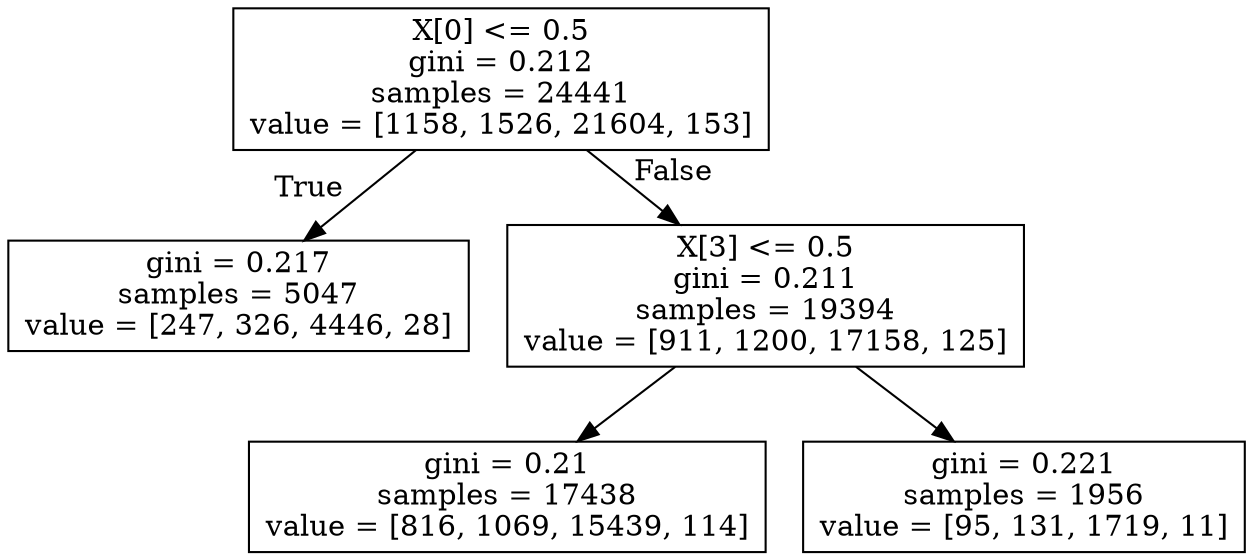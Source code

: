 digraph Tree {
node [shape=box] ;
0 [label="X[0] <= 0.5\ngini = 0.212\nsamples = 24441\nvalue = [1158, 1526, 21604, 153]"] ;
1 [label="gini = 0.217\nsamples = 5047\nvalue = [247, 326, 4446, 28]"] ;
0 -> 1 [labeldistance=2.5, labelangle=45, headlabel="True"] ;
2 [label="X[3] <= 0.5\ngini = 0.211\nsamples = 19394\nvalue = [911, 1200, 17158, 125]"] ;
0 -> 2 [labeldistance=2.5, labelangle=-45, headlabel="False"] ;
3 [label="gini = 0.21\nsamples = 17438\nvalue = [816, 1069, 15439, 114]"] ;
2 -> 3 ;
4 [label="gini = 0.221\nsamples = 1956\nvalue = [95, 131, 1719, 11]"] ;
2 -> 4 ;
}